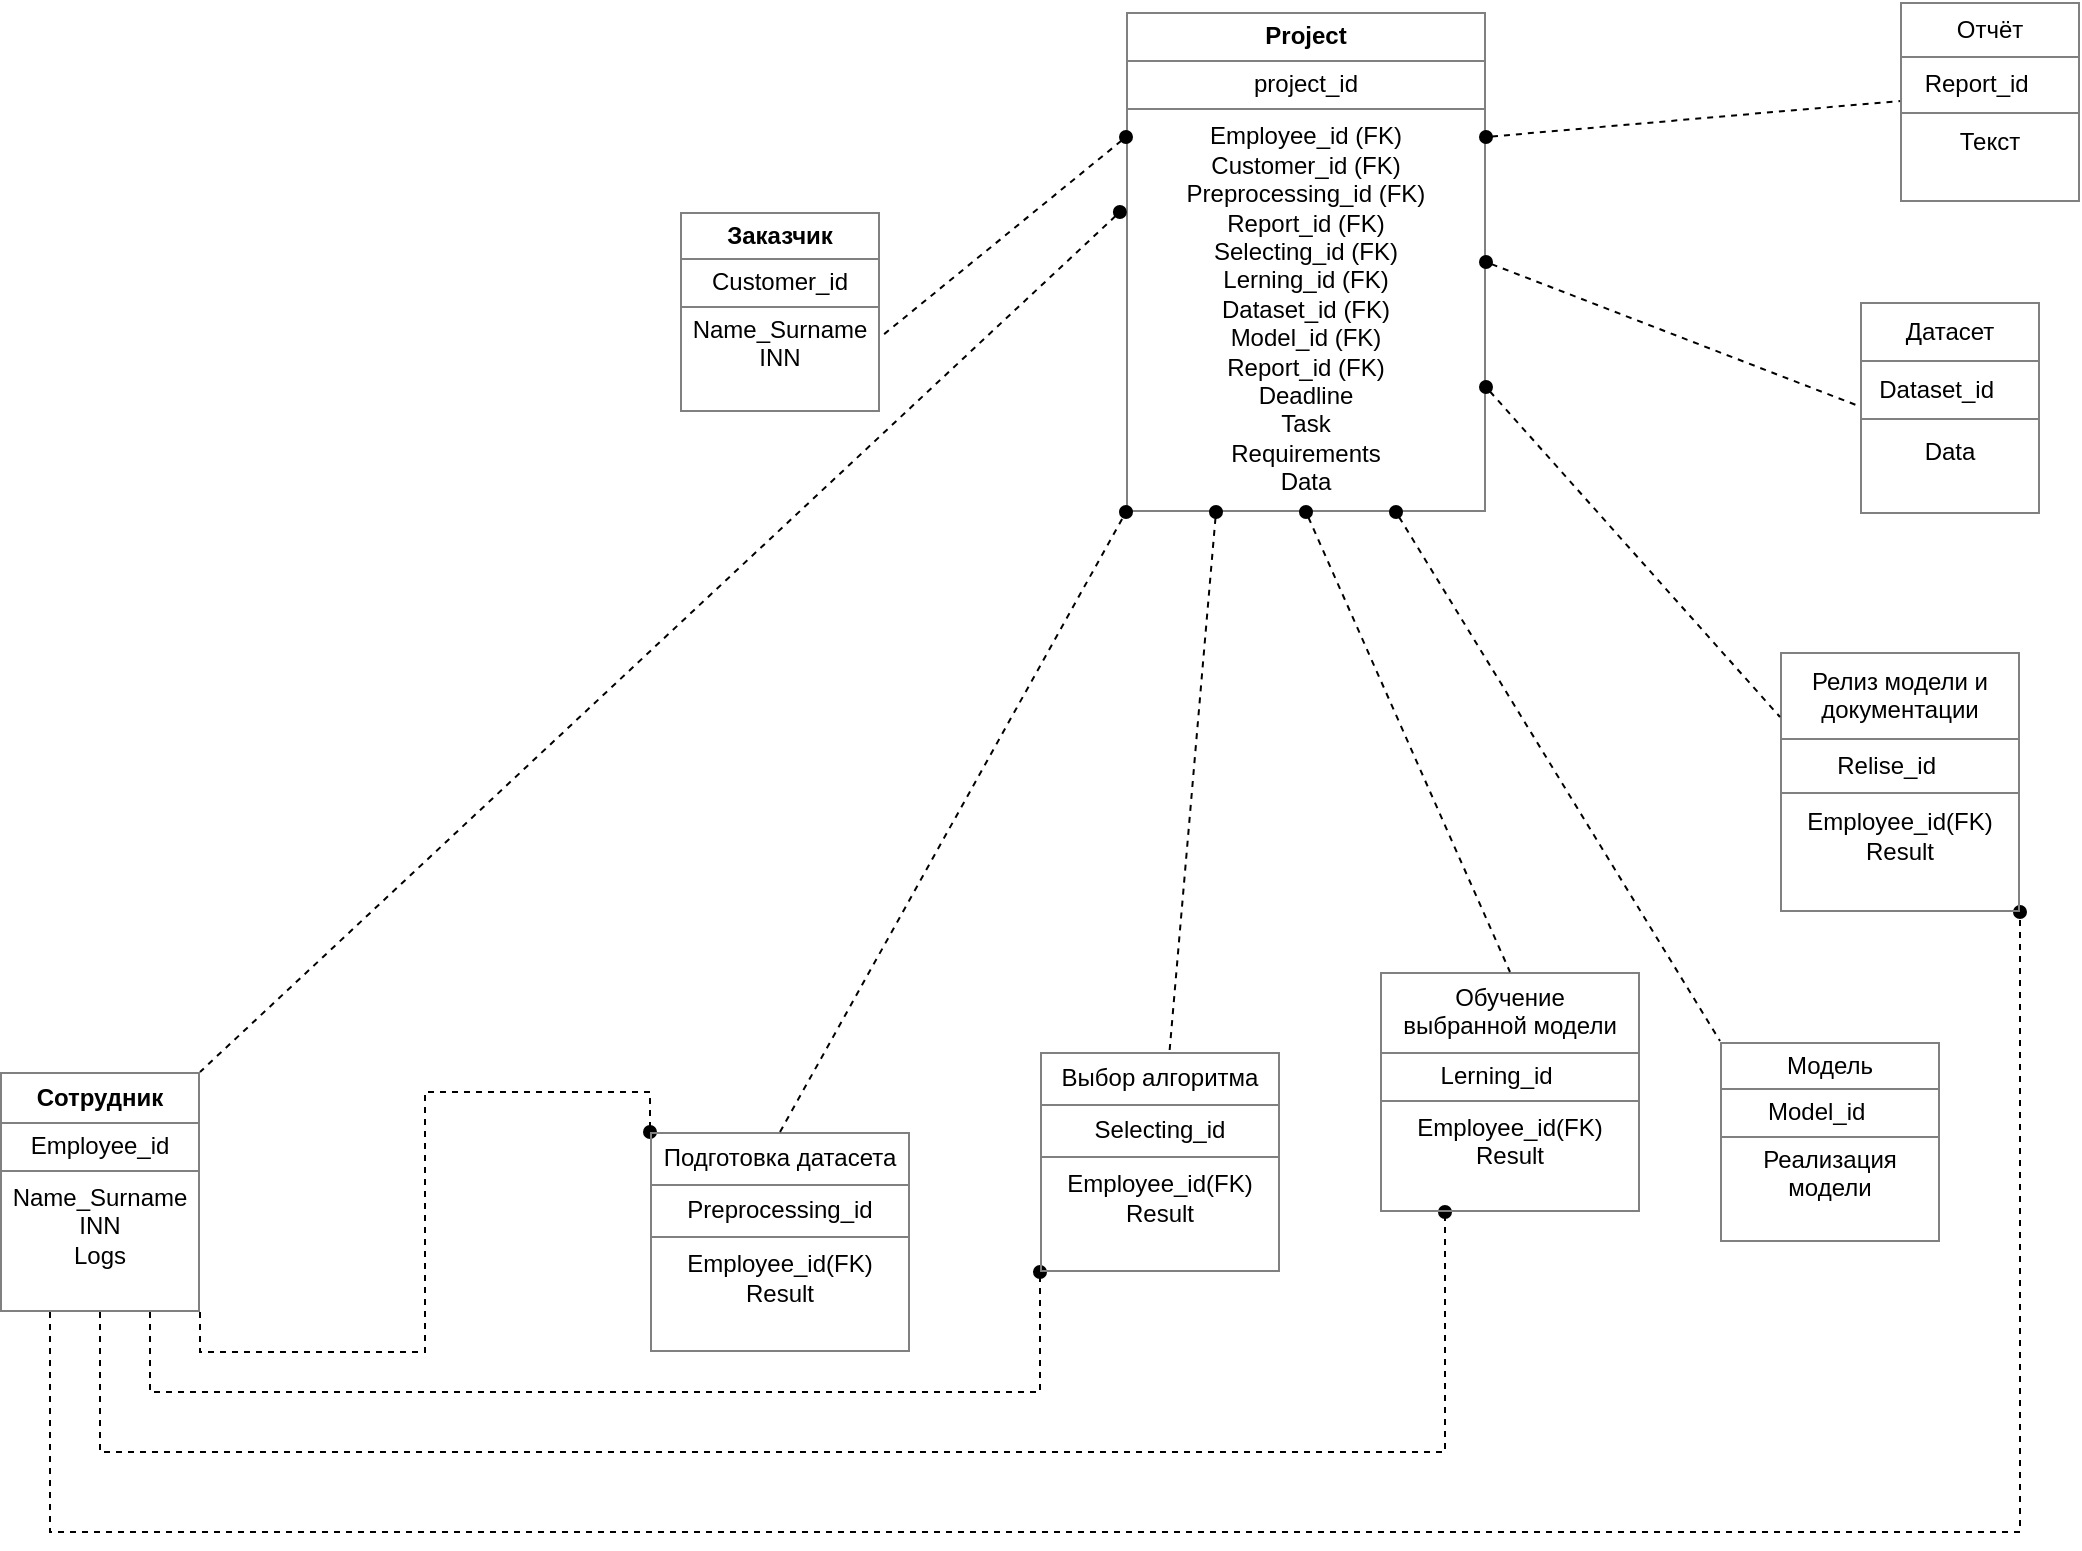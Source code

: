<mxfile version="24.4.4" type="device" pages="2">
  <diagram name="Логическая модель" id="fqgPLcOdb8Tmf1ss5-ao">
    <mxGraphModel dx="2705" dy="1026" grid="1" gridSize="10" guides="1" tooltips="1" connect="1" arrows="1" fold="1" page="1" pageScale="1" pageWidth="827" pageHeight="1169" math="0" shadow="0">
      <root>
        <mxCell id="0" />
        <mxCell id="1" parent="0" />
        <mxCell id="9opxPQ4HGeOpxuJZDSy2-15" value="&lt;table border=&quot;1&quot; width=&quot;100%&quot; height=&quot;100%&quot; cellpadding=&quot;4&quot; style=&quot;width:100%;height:100%;border-collapse:collapse;&quot;&gt;&lt;tbody&gt;&lt;tr&gt;&lt;th align=&quot;center&quot;&gt;Project&lt;/th&gt;&lt;/tr&gt;&lt;tr&gt;&lt;td align=&quot;center&quot;&gt;project_id&lt;/td&gt;&lt;/tr&gt;&lt;tr&gt;&lt;td align=&quot;center&quot;&gt;Employee_id (FK)&lt;br&gt;Customer_id (FK)&lt;br&gt;Preprocessing_id (FK)&lt;br&gt;Report_id (FK)&lt;br&gt;Selecting_id (FK)&lt;br&gt;Lerning_id (FK)&lt;br&gt;Dataset_id (FK)&lt;br&gt;Model_id (FK)&lt;br&gt;Report_id (FK)&lt;br&gt;Deadline&lt;br&gt;Task&lt;br&gt;Requirements&lt;br&gt;Data&lt;/td&gt;&lt;/tr&gt;&lt;/tbody&gt;&lt;/table&gt;" style="text;html=1;whiteSpace=wrap;strokeColor=none;fillColor=none;overflow=fill;" vertex="1" parent="1">
          <mxGeometry x="323" y="20" width="180" height="250" as="geometry" />
        </mxCell>
        <mxCell id="9opxPQ4HGeOpxuJZDSy2-16" value="&lt;table border=&quot;1&quot; width=&quot;100%&quot; height=&quot;100%&quot; cellpadding=&quot;4&quot; style=&quot;width:100%;height:100%;border-collapse:collapse;&quot;&gt;&lt;tbody&gt;&lt;tr&gt;&lt;th align=&quot;center&quot;&gt;Заказчик&lt;/th&gt;&lt;/tr&gt;&lt;tr&gt;&lt;td align=&quot;center&quot;&gt;Customer_id&lt;/td&gt;&lt;/tr&gt;&lt;tr&gt;&lt;td align=&quot;center&quot;&gt;Name_Surname&lt;br&gt;INN&lt;br&gt;&lt;br&gt;&lt;/td&gt;&lt;/tr&gt;&lt;/tbody&gt;&lt;/table&gt;" style="text;html=1;whiteSpace=wrap;strokeColor=none;fillColor=none;overflow=fill;" vertex="1" parent="1">
          <mxGeometry x="100" y="120" width="100" height="100" as="geometry" />
        </mxCell>
        <mxCell id="9opxPQ4HGeOpxuJZDSy2-43" style="edgeStyle=orthogonalEdgeStyle;rounded=0;orthogonalLoop=1;jettySize=auto;html=1;exitX=1;exitY=1;exitDx=0;exitDy=0;entryX=0;entryY=0;entryDx=0;entryDy=0;dashed=1;endArrow=oval;endFill=1;" edge="1" parent="1" source="9opxPQ4HGeOpxuJZDSy2-17" target="9opxPQ4HGeOpxuJZDSy2-18">
          <mxGeometry relative="1" as="geometry" />
        </mxCell>
        <mxCell id="9opxPQ4HGeOpxuJZDSy2-45" style="edgeStyle=orthogonalEdgeStyle;rounded=0;orthogonalLoop=1;jettySize=auto;html=1;exitX=0.75;exitY=1;exitDx=0;exitDy=0;entryX=0;entryY=1;entryDx=0;entryDy=0;endArrow=oval;endFill=1;dashed=1;" edge="1" parent="1" source="9opxPQ4HGeOpxuJZDSy2-17" target="9opxPQ4HGeOpxuJZDSy2-19">
          <mxGeometry relative="1" as="geometry">
            <Array as="points">
              <mxPoint x="-165" y="710" />
              <mxPoint x="280" y="710" />
            </Array>
          </mxGeometry>
        </mxCell>
        <mxCell id="9opxPQ4HGeOpxuJZDSy2-46" style="edgeStyle=orthogonalEdgeStyle;rounded=0;orthogonalLoop=1;jettySize=auto;html=1;exitX=0.5;exitY=1;exitDx=0;exitDy=0;entryX=0.25;entryY=1;entryDx=0;entryDy=0;endArrow=oval;endFill=1;dashed=1;" edge="1" parent="1" source="9opxPQ4HGeOpxuJZDSy2-17" target="9opxPQ4HGeOpxuJZDSy2-20">
          <mxGeometry relative="1" as="geometry">
            <Array as="points">
              <mxPoint x="-190" y="740" />
              <mxPoint x="482" y="740" />
            </Array>
          </mxGeometry>
        </mxCell>
        <mxCell id="9opxPQ4HGeOpxuJZDSy2-47" style="edgeStyle=orthogonalEdgeStyle;rounded=0;orthogonalLoop=1;jettySize=auto;html=1;exitX=0.25;exitY=1;exitDx=0;exitDy=0;entryX=1;entryY=1;entryDx=0;entryDy=0;dashed=1;endArrow=oval;endFill=1;" edge="1" parent="1" source="9opxPQ4HGeOpxuJZDSy2-17" target="9opxPQ4HGeOpxuJZDSy2-22">
          <mxGeometry relative="1" as="geometry">
            <mxPoint x="600" y="870" as="targetPoint" />
            <Array as="points">
              <mxPoint x="-215" y="780" />
              <mxPoint x="770" y="780" />
            </Array>
          </mxGeometry>
        </mxCell>
        <mxCell id="9opxPQ4HGeOpxuJZDSy2-17" value="&lt;table border=&quot;1&quot; width=&quot;100%&quot; height=&quot;100%&quot; cellpadding=&quot;4&quot; style=&quot;width:100%;height:100%;border-collapse:collapse;&quot;&gt;&lt;tbody&gt;&lt;tr&gt;&lt;th align=&quot;center&quot;&gt;Сотрудник&lt;/th&gt;&lt;/tr&gt;&lt;tr&gt;&lt;td align=&quot;center&quot;&gt;Employee_id&lt;br&gt;&lt;/td&gt;&lt;/tr&gt;&lt;tr&gt;&lt;td align=&quot;center&quot;&gt;Name_Surname&lt;br&gt;INN&lt;br&gt;Logs&lt;br&gt;&lt;br&gt;&lt;/td&gt;&lt;/tr&gt;&lt;/tbody&gt;&lt;/table&gt;" style="text;html=1;whiteSpace=wrap;strokeColor=none;fillColor=none;overflow=fill;" vertex="1" parent="1">
          <mxGeometry x="-240" y="550" width="100" height="120" as="geometry" />
        </mxCell>
        <mxCell id="9opxPQ4HGeOpxuJZDSy2-18" value="&lt;table border=&quot;1&quot; width=&quot;100%&quot; height=&quot;100%&quot; cellpadding=&quot;4&quot; style=&quot;width:100%;height:100%;border-collapse:collapse;&quot;&gt;&lt;tbody&gt;&lt;tr&gt;&lt;th align=&quot;center&quot;&gt;&lt;span style=&quot;font-weight: 400;&quot;&gt;Подготовка датасета&lt;/span&gt;&lt;br&gt;&lt;/th&gt;&lt;/tr&gt;&lt;tr&gt;&lt;td align=&quot;center&quot;&gt;Preprocessing_id&lt;br&gt;&lt;/td&gt;&lt;/tr&gt;&lt;tr&gt;&lt;td align=&quot;center&quot;&gt;Employee_id(FK)&lt;br&gt;Result&lt;br&gt;&lt;br&gt;&lt;/td&gt;&lt;/tr&gt;&lt;/tbody&gt;&lt;/table&gt;" style="text;html=1;whiteSpace=wrap;strokeColor=none;fillColor=none;overflow=fill;" vertex="1" parent="1">
          <mxGeometry x="85" y="580" width="130" height="110" as="geometry" />
        </mxCell>
        <mxCell id="9opxPQ4HGeOpxuJZDSy2-19" value="&lt;table border=&quot;1&quot; width=&quot;100%&quot; height=&quot;100%&quot; cellpadding=&quot;4&quot; style=&quot;width:100%;height:100%;border-collapse:collapse;&quot;&gt;&lt;tbody&gt;&lt;tr&gt;&lt;th align=&quot;center&quot;&gt;&lt;span style=&quot;font-weight: 400;&quot;&gt;Выбор алгоритма&lt;/span&gt;&lt;br&gt;&lt;/th&gt;&lt;/tr&gt;&lt;tr&gt;&lt;td align=&quot;center&quot;&gt;Selecting_id&lt;br&gt;&lt;/td&gt;&lt;/tr&gt;&lt;tr&gt;&lt;td align=&quot;center&quot;&gt;Employee_id(FK)&lt;br&gt;Result&lt;br&gt;&lt;br&gt;&lt;/td&gt;&lt;/tr&gt;&lt;/tbody&gt;&lt;/table&gt;" style="text;html=1;whiteSpace=wrap;strokeColor=none;fillColor=none;overflow=fill;" vertex="1" parent="1">
          <mxGeometry x="280" y="540" width="120" height="110" as="geometry" />
        </mxCell>
        <mxCell id="9opxPQ4HGeOpxuJZDSy2-20" value="&lt;table border=&quot;1&quot; width=&quot;100%&quot; height=&quot;100%&quot; cellpadding=&quot;4&quot; style=&quot;width:100%;height:100%;border-collapse:collapse;&quot;&gt;&lt;tbody&gt;&lt;tr&gt;&lt;th align=&quot;center&quot;&gt;&lt;span style=&quot;font-weight: 400;&quot;&gt;Обучение выбранной модели&lt;/span&gt;&lt;br&gt;&lt;/th&gt;&lt;/tr&gt;&lt;tr&gt;&lt;td align=&quot;center&quot;&gt;Lerning_id&amp;nbsp; &amp;nbsp;&amp;nbsp;&lt;br&gt;&lt;/td&gt;&lt;/tr&gt;&lt;tr&gt;&lt;td align=&quot;center&quot;&gt;Employee_id(FK)&lt;br&gt;Result&lt;br&gt;&lt;br&gt;&lt;/td&gt;&lt;/tr&gt;&lt;/tbody&gt;&lt;/table&gt;" style="text;html=1;whiteSpace=wrap;strokeColor=none;fillColor=none;overflow=fill;" vertex="1" parent="1">
          <mxGeometry x="450" y="500" width="130" height="120" as="geometry" />
        </mxCell>
        <mxCell id="9opxPQ4HGeOpxuJZDSy2-21" value="&lt;table border=&quot;1&quot; width=&quot;100%&quot; height=&quot;100%&quot; cellpadding=&quot;4&quot; style=&quot;width:100%;height:100%;border-collapse:collapse;&quot;&gt;&lt;tbody&gt;&lt;tr&gt;&lt;th align=&quot;center&quot;&gt;&lt;span style=&quot;font-weight: 400;&quot;&gt;Датасет&lt;/span&gt;&lt;br&gt;&lt;/th&gt;&lt;/tr&gt;&lt;tr&gt;&lt;td align=&quot;center&quot;&gt;Dataset_id&amp;nbsp; &amp;nbsp;&amp;nbsp;&lt;br&gt;&lt;/td&gt;&lt;/tr&gt;&lt;tr&gt;&lt;td align=&quot;center&quot;&gt;Data&lt;br&gt;&lt;br&gt;&lt;/td&gt;&lt;/tr&gt;&lt;/tbody&gt;&lt;/table&gt;" style="text;html=1;whiteSpace=wrap;strokeColor=none;fillColor=none;overflow=fill;" vertex="1" parent="1">
          <mxGeometry x="690" y="164.5" width="90" height="105.5" as="geometry" />
        </mxCell>
        <mxCell id="9opxPQ4HGeOpxuJZDSy2-22" value="&lt;table border=&quot;1&quot; width=&quot;100%&quot; height=&quot;100%&quot; cellpadding=&quot;4&quot; style=&quot;width:100%;height:100%;border-collapse:collapse;&quot;&gt;&lt;tbody&gt;&lt;tr&gt;&lt;th align=&quot;center&quot;&gt;&lt;span style=&quot;font-weight: 400;&quot;&gt;Релиз модели и документации&lt;/span&gt;&lt;br&gt;&lt;/th&gt;&lt;/tr&gt;&lt;tr&gt;&lt;td align=&quot;center&quot;&gt;Relise_id&amp;nbsp; &amp;nbsp;&amp;nbsp;&lt;br&gt;&lt;/td&gt;&lt;/tr&gt;&lt;tr&gt;&lt;td align=&quot;center&quot;&gt;Employee_id(FK)&lt;br&gt;Result&lt;br&gt;&lt;br&gt;&lt;/td&gt;&lt;/tr&gt;&lt;/tbody&gt;&lt;/table&gt;" style="text;html=1;whiteSpace=wrap;strokeColor=none;fillColor=none;overflow=fill;" vertex="1" parent="1">
          <mxGeometry x="650" y="340" width="120" height="130" as="geometry" />
        </mxCell>
        <mxCell id="9opxPQ4HGeOpxuJZDSy2-23" value="&lt;table border=&quot;1&quot; width=&quot;100%&quot; height=&quot;100%&quot; cellpadding=&quot;4&quot; style=&quot;width:100%;height:100%;border-collapse:collapse;&quot;&gt;&lt;tbody&gt;&lt;tr&gt;&lt;th align=&quot;center&quot;&gt;&lt;span style=&quot;font-weight: 400;&quot;&gt;Модель&lt;/span&gt;&lt;br&gt;&lt;/th&gt;&lt;/tr&gt;&lt;tr&gt;&lt;td align=&quot;center&quot;&gt;Model_id&amp;nbsp; &amp;nbsp;&amp;nbsp;&lt;br&gt;&lt;/td&gt;&lt;/tr&gt;&lt;tr&gt;&lt;td align=&quot;center&quot;&gt;Реализация модели&lt;br&gt;&lt;br&gt;&lt;/td&gt;&lt;/tr&gt;&lt;/tbody&gt;&lt;/table&gt;" style="text;html=1;whiteSpace=wrap;strokeColor=none;fillColor=none;overflow=fill;" vertex="1" parent="1">
          <mxGeometry x="620" y="534.5" width="110" height="100" as="geometry" />
        </mxCell>
        <mxCell id="9opxPQ4HGeOpxuJZDSy2-24" value="&lt;table border=&quot;1&quot; width=&quot;100%&quot; height=&quot;100%&quot; cellpadding=&quot;4&quot; style=&quot;width:100%;height:100%;border-collapse:collapse;&quot;&gt;&lt;tbody&gt;&lt;tr&gt;&lt;th align=&quot;center&quot;&gt;&lt;span style=&quot;font-weight: 400;&quot;&gt;Отчёт&lt;/span&gt;&lt;br&gt;&lt;/th&gt;&lt;/tr&gt;&lt;tr&gt;&lt;td align=&quot;center&quot;&gt;Report_id&amp;nbsp; &amp;nbsp;&amp;nbsp;&lt;br&gt;&lt;/td&gt;&lt;/tr&gt;&lt;tr&gt;&lt;td align=&quot;center&quot;&gt;Текст&lt;br&gt;&lt;br&gt;&lt;/td&gt;&lt;/tr&gt;&lt;/tbody&gt;&lt;/table&gt;" style="text;html=1;whiteSpace=wrap;strokeColor=none;fillColor=none;overflow=fill;" vertex="1" parent="1">
          <mxGeometry x="710" y="14.5" width="90" height="100" as="geometry" />
        </mxCell>
        <mxCell id="9opxPQ4HGeOpxuJZDSy2-26" value="" style="endArrow=none;dashed=1;html=1;rounded=0;entryX=1.013;entryY=0.617;entryDx=0;entryDy=0;entryPerimeter=0;exitX=0;exitY=0.25;exitDx=0;exitDy=0;startArrow=oval;startFill=1;" edge="1" parent="1" source="9opxPQ4HGeOpxuJZDSy2-15" target="9opxPQ4HGeOpxuJZDSy2-16">
          <mxGeometry width="50" height="50" relative="1" as="geometry">
            <mxPoint x="580" y="390" as="sourcePoint" />
            <mxPoint x="630" y="340" as="targetPoint" />
          </mxGeometry>
        </mxCell>
        <mxCell id="9opxPQ4HGeOpxuJZDSy2-33" value="" style="endArrow=none;dashed=1;html=1;rounded=0;entryX=1;entryY=0;entryDx=0;entryDy=0;exitX=-0.017;exitY=0.4;exitDx=0;exitDy=0;exitPerimeter=0;startArrow=oval;startFill=1;" edge="1" parent="1" source="9opxPQ4HGeOpxuJZDSy2-15" target="9opxPQ4HGeOpxuJZDSy2-17">
          <mxGeometry width="50" height="50" relative="1" as="geometry">
            <mxPoint x="333" y="93" as="sourcePoint" />
            <mxPoint x="211" y="192" as="targetPoint" />
          </mxGeometry>
        </mxCell>
        <mxCell id="9opxPQ4HGeOpxuJZDSy2-34" value="" style="endArrow=oval;dashed=1;html=1;rounded=0;exitX=0.5;exitY=0;exitDx=0;exitDy=0;endFill=1;entryX=0;entryY=1;entryDx=0;entryDy=0;" edge="1" parent="1" source="9opxPQ4HGeOpxuJZDSy2-18" target="9opxPQ4HGeOpxuJZDSy2-15">
          <mxGeometry width="50" height="50" relative="1" as="geometry">
            <mxPoint x="340" y="270" as="sourcePoint" />
            <mxPoint x="230" y="370" as="targetPoint" />
          </mxGeometry>
        </mxCell>
        <mxCell id="9opxPQ4HGeOpxuJZDSy2-35" value="" style="endArrow=none;dashed=1;html=1;rounded=0;exitX=0.25;exitY=1;exitDx=0;exitDy=0;startArrow=oval;startFill=1;" edge="1" parent="1" source="9opxPQ4HGeOpxuJZDSy2-15" target="9opxPQ4HGeOpxuJZDSy2-19">
          <mxGeometry width="50" height="50" relative="1" as="geometry">
            <mxPoint x="340" y="140" as="sourcePoint" />
            <mxPoint x="170" y="300" as="targetPoint" />
          </mxGeometry>
        </mxCell>
        <mxCell id="9opxPQ4HGeOpxuJZDSy2-36" value="" style="endArrow=none;dashed=1;html=1;rounded=0;entryX=0.5;entryY=0;entryDx=0;entryDy=0;exitX=0.5;exitY=1;exitDx=0;exitDy=0;startArrow=oval;startFill=1;" edge="1" parent="1" source="9opxPQ4HGeOpxuJZDSy2-15" target="9opxPQ4HGeOpxuJZDSy2-20">
          <mxGeometry width="50" height="50" relative="1" as="geometry">
            <mxPoint x="350" y="150" as="sourcePoint" />
            <mxPoint x="180" y="310" as="targetPoint" />
          </mxGeometry>
        </mxCell>
        <mxCell id="9opxPQ4HGeOpxuJZDSy2-37" value="" style="endArrow=none;dashed=1;html=1;rounded=0;entryX=0;entryY=0;entryDx=0;entryDy=0;exitX=0.75;exitY=1;exitDx=0;exitDy=0;startArrow=oval;startFill=1;" edge="1" parent="1" source="9opxPQ4HGeOpxuJZDSy2-15" target="9opxPQ4HGeOpxuJZDSy2-23">
          <mxGeometry width="50" height="50" relative="1" as="geometry">
            <mxPoint x="360" y="160" as="sourcePoint" />
            <mxPoint x="190" y="320" as="targetPoint" />
          </mxGeometry>
        </mxCell>
        <mxCell id="9opxPQ4HGeOpxuJZDSy2-39" value="" style="endArrow=none;dashed=1;html=1;rounded=0;entryX=0;entryY=0.25;entryDx=0;entryDy=0;exitX=1;exitY=0.75;exitDx=0;exitDy=0;startArrow=oval;startFill=1;" edge="1" parent="1" source="9opxPQ4HGeOpxuJZDSy2-15" target="9opxPQ4HGeOpxuJZDSy2-22">
          <mxGeometry width="50" height="50" relative="1" as="geometry">
            <mxPoint x="520" y="210" as="sourcePoint" />
            <mxPoint x="692" y="300" as="targetPoint" />
          </mxGeometry>
        </mxCell>
        <mxCell id="9opxPQ4HGeOpxuJZDSy2-40" value="" style="endArrow=none;dashed=1;html=1;rounded=0;entryX=0;entryY=0.5;entryDx=0;entryDy=0;exitX=1;exitY=0.5;exitDx=0;exitDy=0;startArrow=oval;startFill=1;" edge="1" parent="1" source="9opxPQ4HGeOpxuJZDSy2-15" target="9opxPQ4HGeOpxuJZDSy2-21">
          <mxGeometry width="50" height="50" relative="1" as="geometry">
            <mxPoint x="513" y="130" as="sourcePoint" />
            <mxPoint x="780" y="185" as="targetPoint" />
          </mxGeometry>
        </mxCell>
        <mxCell id="9opxPQ4HGeOpxuJZDSy2-41" value="" style="endArrow=none;dashed=1;html=1;rounded=0;entryX=0;entryY=0.5;entryDx=0;entryDy=0;exitX=1;exitY=0.25;exitDx=0;exitDy=0;startArrow=oval;startFill=1;" edge="1" parent="1" source="9opxPQ4HGeOpxuJZDSy2-15" target="9opxPQ4HGeOpxuJZDSy2-24">
          <mxGeometry width="50" height="50" relative="1" as="geometry">
            <mxPoint x="513" y="155" as="sourcePoint" />
            <mxPoint x="920" y="177" as="targetPoint" />
          </mxGeometry>
        </mxCell>
      </root>
    </mxGraphModel>
  </diagram>
  <diagram id="ho5D_MsSKM62rQ0Udqde" name="Физическая модель">
    <mxGraphModel dx="1804" dy="534" grid="1" gridSize="10" guides="1" tooltips="1" connect="1" arrows="1" fold="1" page="1" pageScale="1" pageWidth="827" pageHeight="1169" math="0" shadow="0">
      <root>
        <mxCell id="0" />
        <mxCell id="1" parent="0" />
        <mxCell id="hzBMxEV5q_dn81UfmEvD-1" value="&lt;table border=&quot;1&quot; width=&quot;100%&quot; height=&quot;100%&quot; cellpadding=&quot;4&quot; style=&quot;width:100%;height:100%;border-collapse:collapse;&quot;&gt;&lt;tbody&gt;&lt;tr&gt;&lt;th align=&quot;center&quot;&gt;Project&lt;/th&gt;&lt;/tr&gt;&lt;tr&gt;&lt;td align=&quot;center&quot;&gt;project_id&amp;nbsp;INTEGER NOT NULL&lt;/td&gt;&lt;/tr&gt;&lt;tr&gt;&lt;td align=&quot;center&quot;&gt;Employee_id INTEGER NOT NULL(FK)&lt;br&gt;Customer_idINTEGER NOT NULL(FK)&lt;br&gt;Preprocessing_idINTEGER NOT NULL(FK)&lt;br&gt;Report_idINTEGER NOT NULL(FK)&lt;br&gt;Selecting_idINTEGER NOT NULL(FK)&lt;br&gt;Lerning_idINTEGER NOT NULL(FK)&lt;br&gt;Dataset_idINTEGER NOT NULL(FK)&lt;br&gt;Model_idINTEGER NOT NULL(FK)&lt;br&gt;Report_idINTEGER NOT NULL(FK)&lt;br&gt;Deadline DATE Datetime NOT NULL&lt;br&gt;Task LONG VARCHAR String NOT NULL&lt;br&gt;Requirements LONG VARCHAR String NOT NULL&lt;br&gt;Data DATE Datetime NOT NULL&lt;/td&gt;&lt;/tr&gt;&lt;/tbody&gt;&lt;/table&gt;" style="text;html=1;whiteSpace=wrap;strokeColor=none;fillColor=none;overflow=fill;" vertex="1" parent="1">
          <mxGeometry x="323" y="20" width="287" height="310" as="geometry" />
        </mxCell>
        <mxCell id="hzBMxEV5q_dn81UfmEvD-2" value="&lt;table border=&quot;1&quot; width=&quot;100%&quot; height=&quot;100%&quot; cellpadding=&quot;4&quot; style=&quot;width:100%;height:100%;border-collapse:collapse;&quot;&gt;&lt;tbody&gt;&lt;tr&gt;&lt;th align=&quot;center&quot;&gt;Заказчик&lt;/th&gt;&lt;/tr&gt;&lt;tr&gt;&lt;td align=&quot;center&quot;&gt;Customer_id INTEGER NOT NULL&lt;/td&gt;&lt;/tr&gt;&lt;tr&gt;&lt;td align=&quot;center&quot;&gt;Name_Surname&amp;nbsp;LONG VARCHAR String NOT NULL&lt;br&gt;INN Integert NUMBER(50) NOT NULL&lt;br&gt;&lt;br&gt;&lt;/td&gt;&lt;/tr&gt;&lt;/tbody&gt;&lt;/table&gt;" style="text;html=1;whiteSpace=wrap;strokeColor=none;fillColor=none;overflow=fill;" vertex="1" parent="1">
          <mxGeometry x="10" y="30" width="190" height="150" as="geometry" />
        </mxCell>
        <mxCell id="hzBMxEV5q_dn81UfmEvD-3" style="edgeStyle=orthogonalEdgeStyle;rounded=0;orthogonalLoop=1;jettySize=auto;html=1;exitX=1;exitY=1;exitDx=0;exitDy=0;entryX=0;entryY=0;entryDx=0;entryDy=0;dashed=1;endArrow=oval;endFill=1;" edge="1" parent="1" source="hzBMxEV5q_dn81UfmEvD-7" target="hzBMxEV5q_dn81UfmEvD-8">
          <mxGeometry relative="1" as="geometry">
            <Array as="points">
              <mxPoint x="-70" y="660" />
              <mxPoint x="3" y="660" />
              <mxPoint x="3" y="560" />
              <mxPoint x="80" y="560" />
            </Array>
          </mxGeometry>
        </mxCell>
        <mxCell id="hzBMxEV5q_dn81UfmEvD-4" style="edgeStyle=orthogonalEdgeStyle;rounded=0;orthogonalLoop=1;jettySize=auto;html=1;exitX=0.75;exitY=1;exitDx=0;exitDy=0;entryX=0;entryY=1;entryDx=0;entryDy=0;endArrow=oval;endFill=1;dashed=1;" edge="1" parent="1" source="hzBMxEV5q_dn81UfmEvD-7" target="hzBMxEV5q_dn81UfmEvD-9">
          <mxGeometry relative="1" as="geometry">
            <Array as="points">
              <mxPoint x="-118" y="710" />
              <mxPoint x="280" y="710" />
            </Array>
          </mxGeometry>
        </mxCell>
        <mxCell id="hzBMxEV5q_dn81UfmEvD-5" style="edgeStyle=orthogonalEdgeStyle;rounded=0;orthogonalLoop=1;jettySize=auto;html=1;exitX=0.5;exitY=1;exitDx=0;exitDy=0;entryX=0.25;entryY=1;entryDx=0;entryDy=0;endArrow=oval;endFill=1;dashed=1;" edge="1" parent="1" source="hzBMxEV5q_dn81UfmEvD-7" target="hzBMxEV5q_dn81UfmEvD-10">
          <mxGeometry relative="1" as="geometry">
            <Array as="points">
              <mxPoint x="-180" y="650" />
              <mxPoint x="-180" y="740" />
              <mxPoint x="485" y="740" />
            </Array>
          </mxGeometry>
        </mxCell>
        <mxCell id="hzBMxEV5q_dn81UfmEvD-6" style="edgeStyle=orthogonalEdgeStyle;rounded=0;orthogonalLoop=1;jettySize=auto;html=1;exitX=0.25;exitY=1;exitDx=0;exitDy=0;entryX=1;entryY=1;entryDx=0;entryDy=0;dashed=1;endArrow=oval;endFill=1;" edge="1" parent="1" source="hzBMxEV5q_dn81UfmEvD-7" target="hzBMxEV5q_dn81UfmEvD-12">
          <mxGeometry relative="1" as="geometry">
            <mxPoint x="600" y="870" as="targetPoint" />
            <Array as="points">
              <mxPoint x="-215" y="780" />
              <mxPoint x="770" y="780" />
            </Array>
          </mxGeometry>
        </mxCell>
        <mxCell id="hzBMxEV5q_dn81UfmEvD-7" value="&lt;table border=&quot;1&quot; width=&quot;100%&quot; height=&quot;100%&quot; cellpadding=&quot;4&quot; style=&quot;width:100%;height:100%;border-collapse:collapse;&quot;&gt;&lt;tbody&gt;&lt;tr&gt;&lt;th align=&quot;center&quot;&gt;Сотрудник&lt;/th&gt;&lt;/tr&gt;&lt;tr&gt;&lt;td align=&quot;center&quot;&gt;Employee_id&lt;br&gt;&lt;/td&gt;&lt;/tr&gt;&lt;tr&gt;&lt;td align=&quot;center&quot;&gt;Name_Surname&amp;nbsp;LONG VARCHAR String NOT NULL&lt;br&gt;INN Integert NUMBER(50) NOT NULL&lt;br&gt;Logs&amp;nbsp;LONG VARCHAR String NOT NULL&lt;br&gt;&lt;br&gt;&lt;/td&gt;&lt;/tr&gt;&lt;/tbody&gt;&lt;/table&gt;" style="text;html=1;whiteSpace=wrap;strokeColor=none;fillColor=none;overflow=fill;" vertex="1" parent="1">
          <mxGeometry x="-260" y="490" width="190" height="160" as="geometry" />
        </mxCell>
        <mxCell id="hzBMxEV5q_dn81UfmEvD-8" value="&lt;table border=&quot;1&quot; width=&quot;100%&quot; height=&quot;100%&quot; cellpadding=&quot;4&quot; style=&quot;width:100%;height:100%;border-collapse:collapse;&quot;&gt;&lt;tbody&gt;&lt;tr&gt;&lt;th align=&quot;center&quot;&gt;&lt;span style=&quot;font-weight: 400;&quot;&gt;Подготовка датасета&lt;/span&gt;&lt;br&gt;&lt;/th&gt;&lt;/tr&gt;&lt;tr&gt;&lt;td align=&quot;center&quot;&gt;Preprocessing_id INTEGER NOT NULL&lt;br&gt;&lt;/td&gt;&lt;/tr&gt;&lt;tr&gt;&lt;td align=&quot;center&quot;&gt;Employee_idINTEGER NOT NULL(FK)&lt;br&gt;Result&amp;nbsp;LONG VARCHAR String NOT NULL&lt;br&gt;&lt;br&gt;&lt;/td&gt;&lt;/tr&gt;&lt;/tbody&gt;&lt;/table&gt;" style="text;html=1;whiteSpace=wrap;strokeColor=none;fillColor=none;overflow=fill;" vertex="1" parent="1">
          <mxGeometry x="80" y="540" width="180" height="150" as="geometry" />
        </mxCell>
        <mxCell id="hzBMxEV5q_dn81UfmEvD-9" value="&lt;table border=&quot;1&quot; width=&quot;100%&quot; height=&quot;100%&quot; cellpadding=&quot;4&quot; style=&quot;width:100%;height:100%;border-collapse:collapse;&quot;&gt;&lt;tbody&gt;&lt;tr&gt;&lt;th align=&quot;center&quot;&gt;&lt;span style=&quot;font-weight: 400;&quot;&gt;Выбор алгоритма&lt;/span&gt;&lt;br&gt;&lt;/th&gt;&lt;/tr&gt;&lt;tr&gt;&lt;td align=&quot;center&quot;&gt;Selecting_id&amp;nbsp;INTEGER NOT NULL&lt;br&gt;&lt;/td&gt;&lt;/tr&gt;&lt;tr&gt;&lt;td align=&quot;center&quot;&gt;Employee_id INTEGER NOT NULL(FK)&lt;br&gt;Result&amp;nbsp;LONG VARCHAR String NOT NULL&lt;br&gt;&lt;br&gt;&lt;/td&gt;&lt;/tr&gt;&lt;/tbody&gt;&lt;/table&gt;" style="text;html=1;whiteSpace=wrap;strokeColor=none;fillColor=none;overflow=fill;" vertex="1" parent="1">
          <mxGeometry x="280" y="540" width="150" height="160" as="geometry" />
        </mxCell>
        <mxCell id="hzBMxEV5q_dn81UfmEvD-10" value="&lt;table border=&quot;1&quot; width=&quot;100%&quot; height=&quot;100%&quot; cellpadding=&quot;4&quot; style=&quot;width:100%;height:100%;border-collapse:collapse;&quot;&gt;&lt;tbody&gt;&lt;tr&gt;&lt;th align=&quot;center&quot;&gt;&lt;span style=&quot;font-weight: 400;&quot;&gt;Обучение выбранной модели&lt;/span&gt;&lt;br&gt;&lt;/th&gt;&lt;/tr&gt;&lt;tr&gt;&lt;td align=&quot;center&quot;&gt;Lerning_id&amp;nbsp; &amp;nbsp;INTEGER NOT NULL&amp;nbsp;&lt;br&gt;&lt;/td&gt;&lt;/tr&gt;&lt;tr&gt;&lt;td align=&quot;center&quot;&gt;Employee_id INTEGER NOT NULL(FK)&lt;br&gt;Result&amp;nbsp;LONG VARCHAR String NOT NULL&lt;br&gt;&lt;br&gt;&lt;/td&gt;&lt;/tr&gt;&lt;/tbody&gt;&lt;/table&gt;" style="text;html=1;whiteSpace=wrap;strokeColor=none;fillColor=none;overflow=fill;" vertex="1" parent="1">
          <mxGeometry x="450" y="500" width="140" height="200" as="geometry" />
        </mxCell>
        <mxCell id="hzBMxEV5q_dn81UfmEvD-11" value="&lt;table border=&quot;1&quot; width=&quot;100%&quot; height=&quot;100%&quot; cellpadding=&quot;4&quot; style=&quot;width:100%;height:100%;border-collapse:collapse;&quot;&gt;&lt;tbody&gt;&lt;tr&gt;&lt;th align=&quot;center&quot;&gt;&lt;span style=&quot;font-weight: 400;&quot;&gt;Датасет&lt;/span&gt;&lt;br&gt;&lt;/th&gt;&lt;/tr&gt;&lt;tr&gt;&lt;td align=&quot;center&quot;&gt;Dataset_id&amp;nbsp;INTEGER NOT NULL &amp;nbsp;&amp;nbsp;&lt;br&gt;&lt;/td&gt;&lt;/tr&gt;&lt;tr&gt;&lt;td align=&quot;center&quot;&gt;Data&amp;nbsp;LONG VARCHAR String NOT NULL&lt;br&gt;&lt;br&gt;&lt;/td&gt;&lt;/tr&gt;&lt;/tbody&gt;&lt;/table&gt;" style="text;html=1;whiteSpace=wrap;strokeColor=none;fillColor=none;overflow=fill;" vertex="1" parent="1">
          <mxGeometry x="690" y="164.5" width="130" height="135.5" as="geometry" />
        </mxCell>
        <mxCell id="hzBMxEV5q_dn81UfmEvD-12" value="&lt;table border=&quot;1&quot; width=&quot;100%&quot; height=&quot;100%&quot; cellpadding=&quot;4&quot; style=&quot;width:100%;height:100%;border-collapse:collapse;&quot;&gt;&lt;tbody&gt;&lt;tr&gt;&lt;th align=&quot;center&quot;&gt;&lt;span style=&quot;font-weight: 400;&quot;&gt;Релиз модели и документации&lt;/span&gt;&lt;br&gt;&lt;/th&gt;&lt;/tr&gt;&lt;tr&gt;&lt;td align=&quot;center&quot;&gt;Relise_id&amp;nbsp; &amp;nbsp;INTEGER NOT NULL&lt;br&gt;&lt;/td&gt;&lt;/tr&gt;&lt;tr&gt;&lt;td align=&quot;center&quot;&gt;Employee_id INTEGER NOT NULL(FK)&lt;br&gt;Result&amp;nbsp;LONG VARCHAR String NOT NULL&lt;br&gt;&lt;br&gt;&lt;/td&gt;&lt;/tr&gt;&lt;/tbody&gt;&lt;/table&gt;" style="text;html=1;whiteSpace=wrap;strokeColor=none;fillColor=none;overflow=fill;" vertex="1" parent="1">
          <mxGeometry x="650" y="340" width="150" height="160" as="geometry" />
        </mxCell>
        <mxCell id="hzBMxEV5q_dn81UfmEvD-13" value="&lt;table border=&quot;1&quot; width=&quot;100%&quot; height=&quot;100%&quot; cellpadding=&quot;4&quot; style=&quot;width:100%;height:100%;border-collapse:collapse;&quot;&gt;&lt;tbody&gt;&lt;tr&gt;&lt;th align=&quot;center&quot;&gt;&lt;span style=&quot;font-weight: 400;&quot;&gt;Модель&lt;/span&gt;&lt;br&gt;&lt;/th&gt;&lt;/tr&gt;&lt;tr&gt;&lt;td align=&quot;center&quot;&gt;Model_id&amp;nbsp;INTEGER NOT NULL&lt;br&gt;&lt;/td&gt;&lt;/tr&gt;&lt;tr&gt;&lt;td align=&quot;center&quot;&gt;Реализация модели&lt;br&gt;LONG VARCHAR String NOT NULL&lt;br&gt;&lt;/td&gt;&lt;/tr&gt;&lt;/tbody&gt;&lt;/table&gt;" style="text;html=1;whiteSpace=wrap;strokeColor=none;fillColor=none;overflow=fill;" vertex="1" parent="1">
          <mxGeometry x="620" y="534.5" width="130" height="155.5" as="geometry" />
        </mxCell>
        <mxCell id="hzBMxEV5q_dn81UfmEvD-14" value="&lt;table border=&quot;1&quot; width=&quot;100%&quot; height=&quot;100%&quot; cellpadding=&quot;4&quot; style=&quot;width:100%;height:100%;border-collapse:collapse;&quot;&gt;&lt;tbody&gt;&lt;tr&gt;&lt;th align=&quot;center&quot;&gt;&lt;span style=&quot;font-weight: 400;&quot;&gt;Отчёт&lt;/span&gt;&lt;br&gt;&lt;/th&gt;&lt;/tr&gt;&lt;tr&gt;&lt;td align=&quot;center&quot;&gt;Report_id&amp;nbsp; INTEGER NOT NULL&amp;nbsp; &amp;nbsp;&lt;br&gt;&lt;/td&gt;&lt;/tr&gt;&lt;tr&gt;&lt;td align=&quot;center&quot;&gt;Текст&amp;nbsp;LONG VARCHAR String NOT NULL&lt;br&gt;&lt;br&gt;&lt;/td&gt;&lt;/tr&gt;&lt;/tbody&gt;&lt;/table&gt;" style="text;html=1;whiteSpace=wrap;strokeColor=none;fillColor=none;overflow=fill;" vertex="1" parent="1">
          <mxGeometry x="710" y="14.5" width="110" height="125.5" as="geometry" />
        </mxCell>
        <mxCell id="hzBMxEV5q_dn81UfmEvD-15" value="" style="endArrow=none;dashed=1;html=1;rounded=0;entryX=1.013;entryY=0.617;entryDx=0;entryDy=0;entryPerimeter=0;exitX=0;exitY=0.25;exitDx=0;exitDy=0;startArrow=oval;startFill=1;" edge="1" parent="1" source="hzBMxEV5q_dn81UfmEvD-1" target="hzBMxEV5q_dn81UfmEvD-2">
          <mxGeometry width="50" height="50" relative="1" as="geometry">
            <mxPoint x="580" y="390" as="sourcePoint" />
            <mxPoint x="630" y="340" as="targetPoint" />
          </mxGeometry>
        </mxCell>
        <mxCell id="hzBMxEV5q_dn81UfmEvD-16" value="" style="endArrow=none;dashed=1;html=1;rounded=0;entryX=1;entryY=0;entryDx=0;entryDy=0;exitX=-0.017;exitY=0.4;exitDx=0;exitDy=0;exitPerimeter=0;startArrow=oval;startFill=1;" edge="1" parent="1" source="hzBMxEV5q_dn81UfmEvD-1" target="hzBMxEV5q_dn81UfmEvD-7">
          <mxGeometry width="50" height="50" relative="1" as="geometry">
            <mxPoint x="333" y="93" as="sourcePoint" />
            <mxPoint x="211" y="192" as="targetPoint" />
          </mxGeometry>
        </mxCell>
        <mxCell id="hzBMxEV5q_dn81UfmEvD-17" value="" style="endArrow=oval;dashed=1;html=1;rounded=0;exitX=0.5;exitY=0;exitDx=0;exitDy=0;endFill=1;entryX=0;entryY=1;entryDx=0;entryDy=0;" edge="1" parent="1" source="hzBMxEV5q_dn81UfmEvD-8" target="hzBMxEV5q_dn81UfmEvD-1">
          <mxGeometry width="50" height="50" relative="1" as="geometry">
            <mxPoint x="340" y="270" as="sourcePoint" />
            <mxPoint x="230" y="370" as="targetPoint" />
          </mxGeometry>
        </mxCell>
        <mxCell id="hzBMxEV5q_dn81UfmEvD-18" value="" style="endArrow=none;dashed=1;html=1;rounded=0;exitX=0.25;exitY=1;exitDx=0;exitDy=0;startArrow=oval;startFill=1;" edge="1" parent="1" source="hzBMxEV5q_dn81UfmEvD-1" target="hzBMxEV5q_dn81UfmEvD-9">
          <mxGeometry width="50" height="50" relative="1" as="geometry">
            <mxPoint x="340" y="140" as="sourcePoint" />
            <mxPoint x="170" y="300" as="targetPoint" />
          </mxGeometry>
        </mxCell>
        <mxCell id="hzBMxEV5q_dn81UfmEvD-19" value="" style="endArrow=none;dashed=1;html=1;rounded=0;entryX=0.5;entryY=0;entryDx=0;entryDy=0;exitX=0.5;exitY=1;exitDx=0;exitDy=0;startArrow=oval;startFill=1;" edge="1" parent="1" source="hzBMxEV5q_dn81UfmEvD-1" target="hzBMxEV5q_dn81UfmEvD-10">
          <mxGeometry width="50" height="50" relative="1" as="geometry">
            <mxPoint x="350" y="150" as="sourcePoint" />
            <mxPoint x="180" y="310" as="targetPoint" />
          </mxGeometry>
        </mxCell>
        <mxCell id="hzBMxEV5q_dn81UfmEvD-20" value="" style="endArrow=none;dashed=1;html=1;rounded=0;entryX=0;entryY=0;entryDx=0;entryDy=0;exitX=0.75;exitY=1;exitDx=0;exitDy=0;startArrow=oval;startFill=1;" edge="1" parent="1" source="hzBMxEV5q_dn81UfmEvD-1" target="hzBMxEV5q_dn81UfmEvD-13">
          <mxGeometry width="50" height="50" relative="1" as="geometry">
            <mxPoint x="360" y="160" as="sourcePoint" />
            <mxPoint x="190" y="320" as="targetPoint" />
          </mxGeometry>
        </mxCell>
        <mxCell id="hzBMxEV5q_dn81UfmEvD-21" value="" style="endArrow=none;dashed=1;html=1;rounded=0;entryX=0;entryY=0.25;entryDx=0;entryDy=0;exitX=1;exitY=0.75;exitDx=0;exitDy=0;startArrow=oval;startFill=1;" edge="1" parent="1" source="hzBMxEV5q_dn81UfmEvD-1" target="hzBMxEV5q_dn81UfmEvD-12">
          <mxGeometry width="50" height="50" relative="1" as="geometry">
            <mxPoint x="520" y="210" as="sourcePoint" />
            <mxPoint x="692" y="300" as="targetPoint" />
          </mxGeometry>
        </mxCell>
        <mxCell id="hzBMxEV5q_dn81UfmEvD-22" value="" style="endArrow=none;dashed=1;html=1;rounded=0;entryX=0;entryY=0.5;entryDx=0;entryDy=0;exitX=1;exitY=0.5;exitDx=0;exitDy=0;startArrow=oval;startFill=1;" edge="1" parent="1" source="hzBMxEV5q_dn81UfmEvD-1" target="hzBMxEV5q_dn81UfmEvD-11">
          <mxGeometry width="50" height="50" relative="1" as="geometry">
            <mxPoint x="513" y="130" as="sourcePoint" />
            <mxPoint x="780" y="185" as="targetPoint" />
          </mxGeometry>
        </mxCell>
        <mxCell id="hzBMxEV5q_dn81UfmEvD-23" value="" style="endArrow=none;dashed=1;html=1;rounded=0;entryX=0;entryY=0.5;entryDx=0;entryDy=0;exitX=1;exitY=0.25;exitDx=0;exitDy=0;startArrow=oval;startFill=1;" edge="1" parent="1" source="hzBMxEV5q_dn81UfmEvD-1" target="hzBMxEV5q_dn81UfmEvD-14">
          <mxGeometry width="50" height="50" relative="1" as="geometry">
            <mxPoint x="513" y="155" as="sourcePoint" />
            <mxPoint x="920" y="177" as="targetPoint" />
          </mxGeometry>
        </mxCell>
      </root>
    </mxGraphModel>
  </diagram>
</mxfile>
